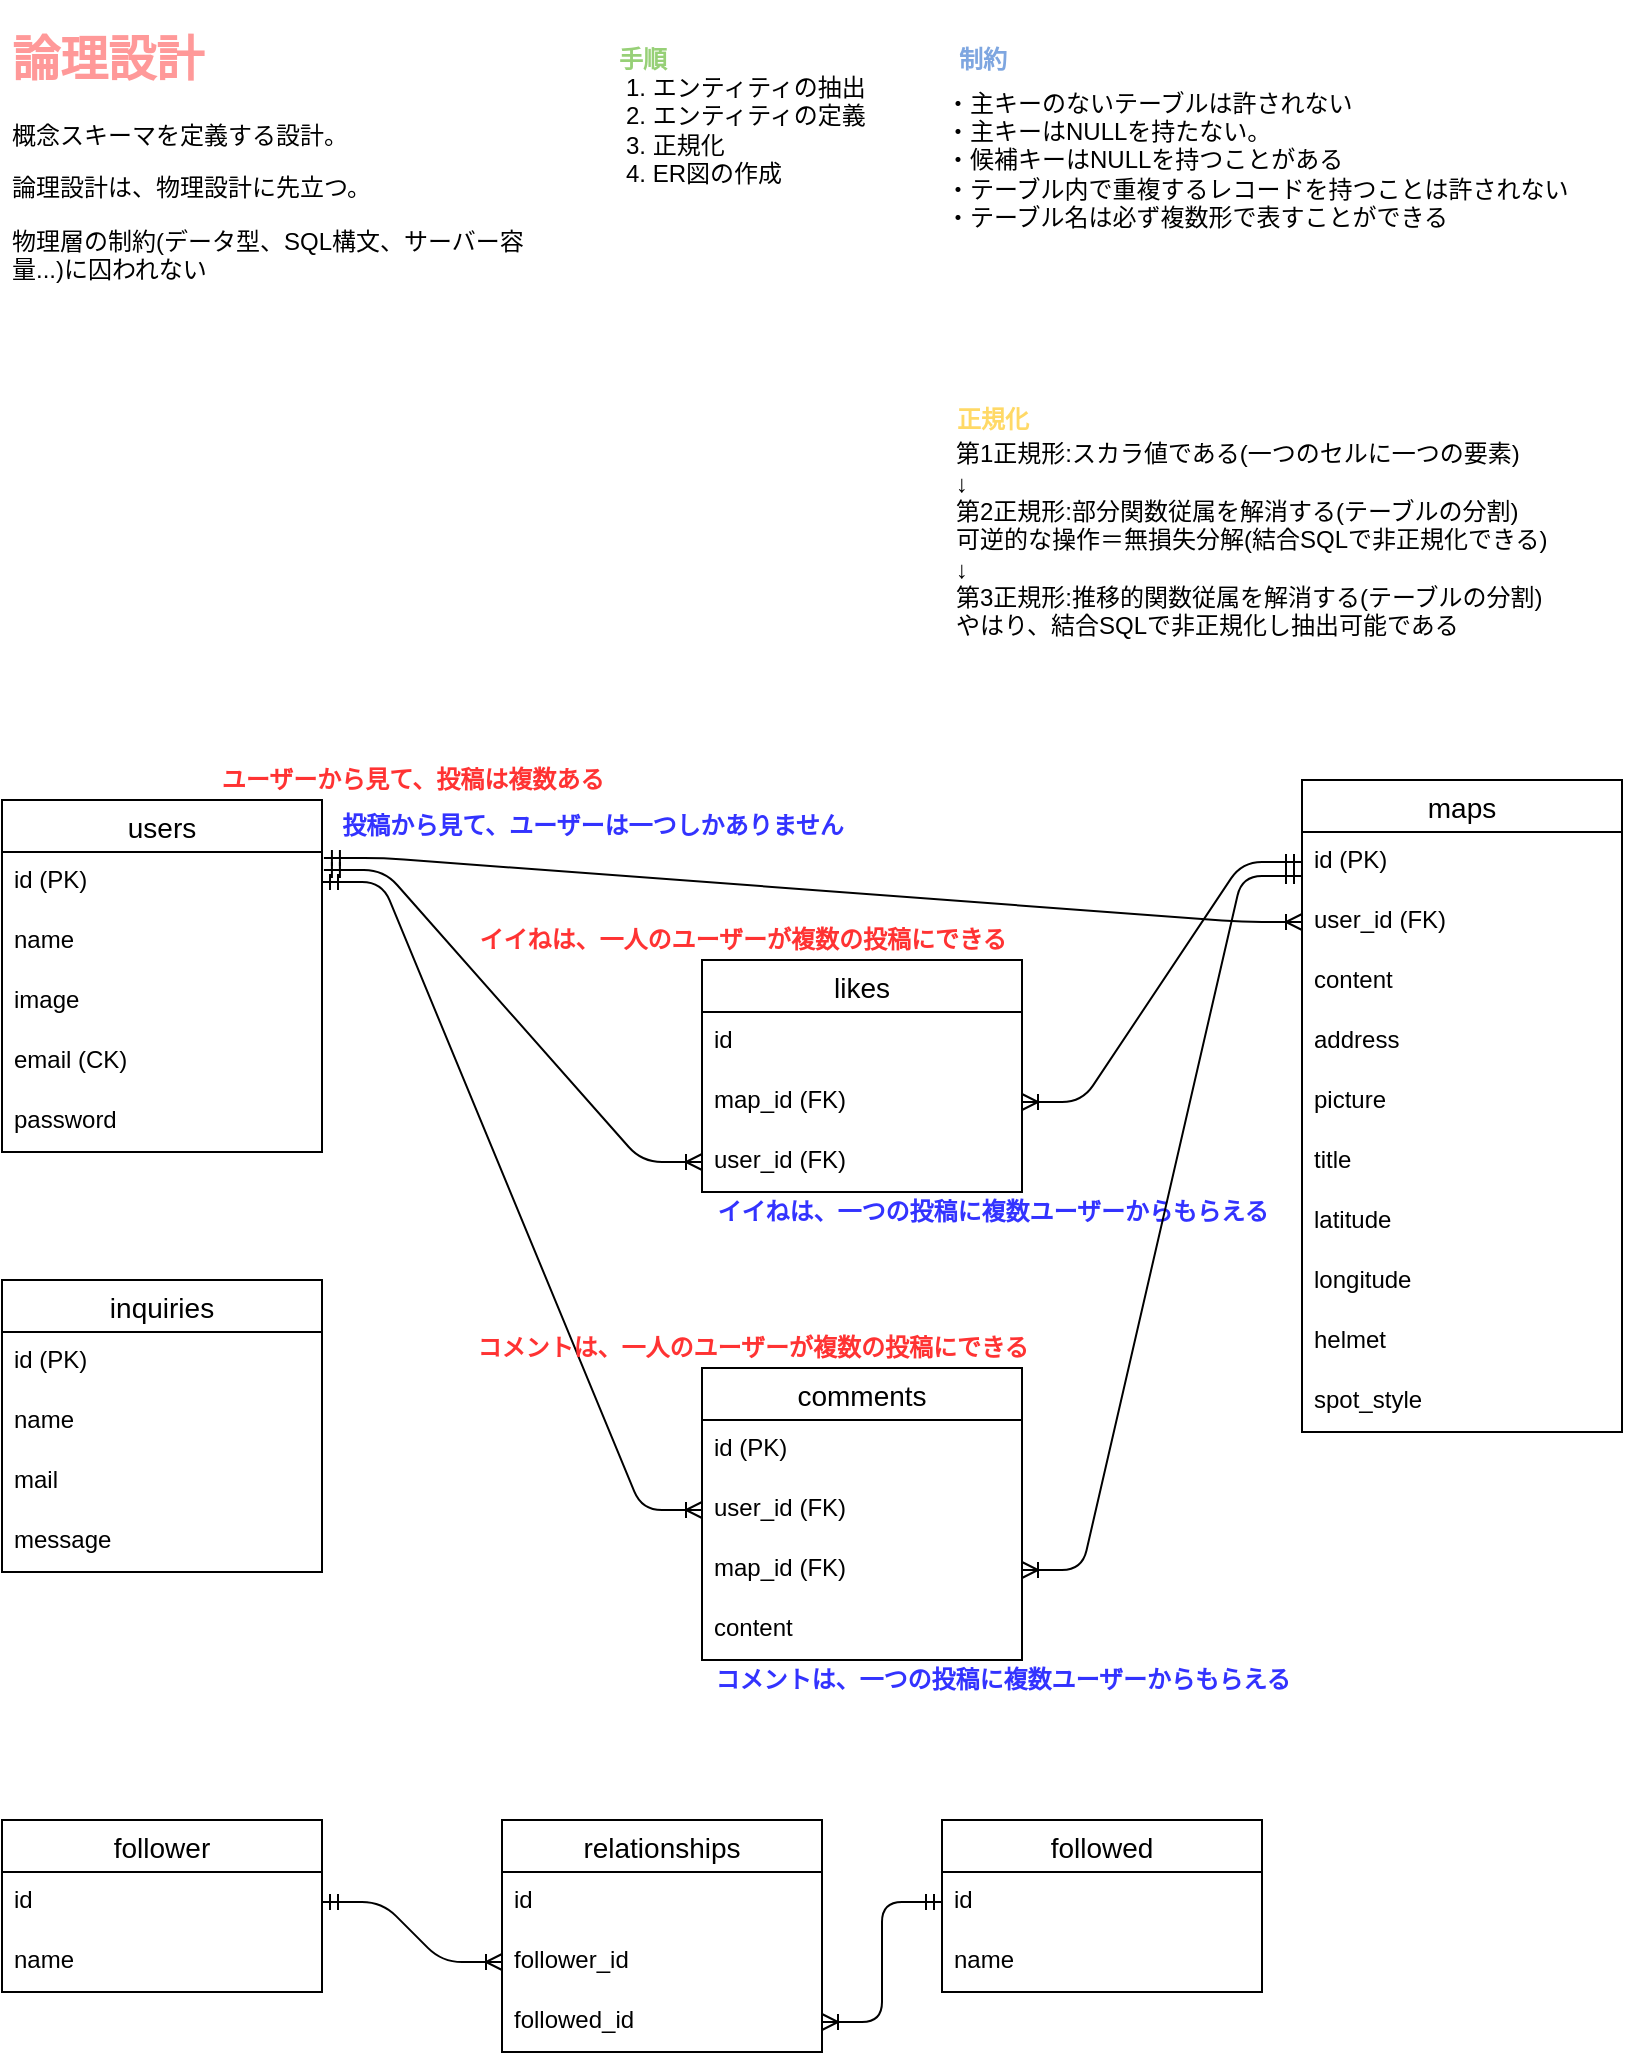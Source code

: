 <mxfile version="14.3.0" type="github">
  <diagram id="C5RBs43oDa-KdzZeNtuy" name="Page-1">
    <mxGraphModel dx="2349" dy="1843" grid="1" gridSize="10" guides="1" tooltips="1" connect="1" arrows="1" fold="1" page="1" pageScale="1" pageWidth="827" pageHeight="1169" math="0" shadow="0">
      <root>
        <mxCell id="WIyWlLk6GJQsqaUBKTNV-0" />
        <mxCell id="WIyWlLk6GJQsqaUBKTNV-1" parent="WIyWlLk6GJQsqaUBKTNV-0" />
        <mxCell id="j5EvmvPdPxWesLOsgkeJ-2" value="comments" style="swimlane;fontStyle=0;childLayout=stackLayout;horizontal=1;startSize=26;horizontalStack=0;resizeParent=1;resizeParentMax=0;resizeLast=0;collapsible=1;marginBottom=0;align=center;fontSize=14;" vertex="1" parent="WIyWlLk6GJQsqaUBKTNV-1">
          <mxGeometry x="359" y="754" width="160" height="146" as="geometry" />
        </mxCell>
        <mxCell id="j5EvmvPdPxWesLOsgkeJ-3" value="id (PK)" style="text;strokeColor=none;fillColor=none;spacingLeft=4;spacingRight=4;overflow=hidden;rotatable=0;points=[[0,0.5],[1,0.5]];portConstraint=eastwest;fontSize=12;" vertex="1" parent="j5EvmvPdPxWesLOsgkeJ-2">
          <mxGeometry y="26" width="160" height="30" as="geometry" />
        </mxCell>
        <mxCell id="j5EvmvPdPxWesLOsgkeJ-4" value="user_id (FK)" style="text;strokeColor=none;fillColor=none;spacingLeft=4;spacingRight=4;overflow=hidden;rotatable=0;points=[[0,0.5],[1,0.5]];portConstraint=eastwest;fontSize=12;" vertex="1" parent="j5EvmvPdPxWesLOsgkeJ-2">
          <mxGeometry y="56" width="160" height="30" as="geometry" />
        </mxCell>
        <mxCell id="j5EvmvPdPxWesLOsgkeJ-5" value="map_id (FK)" style="text;strokeColor=none;fillColor=none;spacingLeft=4;spacingRight=4;overflow=hidden;rotatable=0;points=[[0,0.5],[1,0.5]];portConstraint=eastwest;fontSize=12;" vertex="1" parent="j5EvmvPdPxWesLOsgkeJ-2">
          <mxGeometry y="86" width="160" height="30" as="geometry" />
        </mxCell>
        <mxCell id="j5EvmvPdPxWesLOsgkeJ-55" value="content" style="text;strokeColor=none;fillColor=none;spacingLeft=4;spacingRight=4;overflow=hidden;rotatable=0;points=[[0,0.5],[1,0.5]];portConstraint=eastwest;fontSize=12;" vertex="1" parent="j5EvmvPdPxWesLOsgkeJ-2">
          <mxGeometry y="116" width="160" height="30" as="geometry" />
        </mxCell>
        <mxCell id="j5EvmvPdPxWesLOsgkeJ-19" value="users" style="swimlane;fontStyle=0;childLayout=stackLayout;horizontal=1;startSize=26;horizontalStack=0;resizeParent=1;resizeParentMax=0;resizeLast=0;collapsible=1;marginBottom=0;align=center;fontSize=14;" vertex="1" parent="WIyWlLk6GJQsqaUBKTNV-1">
          <mxGeometry x="9" y="470" width="160" height="176" as="geometry" />
        </mxCell>
        <mxCell id="j5EvmvPdPxWesLOsgkeJ-20" value="id (PK)" style="text;strokeColor=none;fillColor=none;spacingLeft=4;spacingRight=4;overflow=hidden;rotatable=0;points=[[0,0.5],[1,0.5]];portConstraint=eastwest;fontSize=12;" vertex="1" parent="j5EvmvPdPxWesLOsgkeJ-19">
          <mxGeometry y="26" width="160" height="30" as="geometry" />
        </mxCell>
        <mxCell id="j5EvmvPdPxWesLOsgkeJ-22" value="name" style="text;strokeColor=none;fillColor=none;spacingLeft=4;spacingRight=4;overflow=hidden;rotatable=0;points=[[0,0.5],[1,0.5]];portConstraint=eastwest;fontSize=12;" vertex="1" parent="j5EvmvPdPxWesLOsgkeJ-19">
          <mxGeometry y="56" width="160" height="30" as="geometry" />
        </mxCell>
        <mxCell id="j5EvmvPdPxWesLOsgkeJ-56" value="image" style="text;strokeColor=none;fillColor=none;spacingLeft=4;spacingRight=4;overflow=hidden;rotatable=0;points=[[0,0.5],[1,0.5]];portConstraint=eastwest;fontSize=12;" vertex="1" parent="j5EvmvPdPxWesLOsgkeJ-19">
          <mxGeometry y="86" width="160" height="30" as="geometry" />
        </mxCell>
        <mxCell id="j5EvmvPdPxWesLOsgkeJ-57" value="email (CK)" style="text;strokeColor=none;fillColor=none;spacingLeft=4;spacingRight=4;overflow=hidden;rotatable=0;points=[[0,0.5],[1,0.5]];portConstraint=eastwest;fontSize=12;" vertex="1" parent="j5EvmvPdPxWesLOsgkeJ-19">
          <mxGeometry y="116" width="160" height="30" as="geometry" />
        </mxCell>
        <mxCell id="j5EvmvPdPxWesLOsgkeJ-58" value="password" style="text;strokeColor=none;fillColor=none;spacingLeft=4;spacingRight=4;overflow=hidden;rotatable=0;points=[[0,0.5],[1,0.5]];portConstraint=eastwest;fontSize=12;" vertex="1" parent="j5EvmvPdPxWesLOsgkeJ-19">
          <mxGeometry y="146" width="160" height="30" as="geometry" />
        </mxCell>
        <mxCell id="j5EvmvPdPxWesLOsgkeJ-23" value="inquiries" style="swimlane;fontStyle=0;childLayout=stackLayout;horizontal=1;startSize=26;horizontalStack=0;resizeParent=1;resizeParentMax=0;resizeLast=0;collapsible=1;marginBottom=0;align=center;fontSize=14;" vertex="1" parent="WIyWlLk6GJQsqaUBKTNV-1">
          <mxGeometry x="9" y="710" width="160" height="146" as="geometry" />
        </mxCell>
        <mxCell id="j5EvmvPdPxWesLOsgkeJ-24" value="id (PK)" style="text;strokeColor=none;fillColor=none;spacingLeft=4;spacingRight=4;overflow=hidden;rotatable=0;points=[[0,0.5],[1,0.5]];portConstraint=eastwest;fontSize=12;" vertex="1" parent="j5EvmvPdPxWesLOsgkeJ-23">
          <mxGeometry y="26" width="160" height="30" as="geometry" />
        </mxCell>
        <mxCell id="j5EvmvPdPxWesLOsgkeJ-25" value="name" style="text;strokeColor=none;fillColor=none;spacingLeft=4;spacingRight=4;overflow=hidden;rotatable=0;points=[[0,0.5],[1,0.5]];portConstraint=eastwest;fontSize=12;" vertex="1" parent="j5EvmvPdPxWesLOsgkeJ-23">
          <mxGeometry y="56" width="160" height="30" as="geometry" />
        </mxCell>
        <mxCell id="j5EvmvPdPxWesLOsgkeJ-54" value="mail" style="text;strokeColor=none;fillColor=none;spacingLeft=4;spacingRight=4;overflow=hidden;rotatable=0;points=[[0,0.5],[1,0.5]];portConstraint=eastwest;fontSize=12;" vertex="1" parent="j5EvmvPdPxWesLOsgkeJ-23">
          <mxGeometry y="86" width="160" height="30" as="geometry" />
        </mxCell>
        <mxCell id="j5EvmvPdPxWesLOsgkeJ-26" value="message" style="text;strokeColor=none;fillColor=none;spacingLeft=4;spacingRight=4;overflow=hidden;rotatable=0;points=[[0,0.5],[1,0.5]];portConstraint=eastwest;fontSize=12;" vertex="1" parent="j5EvmvPdPxWesLOsgkeJ-23">
          <mxGeometry y="116" width="160" height="30" as="geometry" />
        </mxCell>
        <mxCell id="j5EvmvPdPxWesLOsgkeJ-27" value="likes" style="swimlane;fontStyle=0;childLayout=stackLayout;horizontal=1;startSize=26;horizontalStack=0;resizeParent=1;resizeParentMax=0;resizeLast=0;collapsible=1;marginBottom=0;align=center;fontSize=14;" vertex="1" parent="WIyWlLk6GJQsqaUBKTNV-1">
          <mxGeometry x="359" y="550" width="160" height="116" as="geometry" />
        </mxCell>
        <mxCell id="j5EvmvPdPxWesLOsgkeJ-28" value="id" style="text;strokeColor=none;fillColor=none;spacingLeft=4;spacingRight=4;overflow=hidden;rotatable=0;points=[[0,0.5],[1,0.5]];portConstraint=eastwest;fontSize=12;" vertex="1" parent="j5EvmvPdPxWesLOsgkeJ-27">
          <mxGeometry y="26" width="160" height="30" as="geometry" />
        </mxCell>
        <mxCell id="j5EvmvPdPxWesLOsgkeJ-29" value="map_id (FK)" style="text;strokeColor=none;fillColor=none;spacingLeft=4;spacingRight=4;overflow=hidden;rotatable=0;points=[[0,0.5],[1,0.5]];portConstraint=eastwest;fontSize=12;" vertex="1" parent="j5EvmvPdPxWesLOsgkeJ-27">
          <mxGeometry y="56" width="160" height="30" as="geometry" />
        </mxCell>
        <mxCell id="j5EvmvPdPxWesLOsgkeJ-30" value="user_id (FK)" style="text;strokeColor=none;fillColor=none;spacingLeft=4;spacingRight=4;overflow=hidden;rotatable=0;points=[[0,0.5],[1,0.5]];portConstraint=eastwest;fontSize=12;" vertex="1" parent="j5EvmvPdPxWesLOsgkeJ-27">
          <mxGeometry y="86" width="160" height="30" as="geometry" />
        </mxCell>
        <mxCell id="j5EvmvPdPxWesLOsgkeJ-31" value="maps" style="swimlane;fontStyle=0;childLayout=stackLayout;horizontal=1;startSize=26;horizontalStack=0;resizeParent=1;resizeParentMax=0;resizeLast=0;collapsible=1;marginBottom=0;align=center;fontSize=14;" vertex="1" parent="WIyWlLk6GJQsqaUBKTNV-1">
          <mxGeometry x="659" y="460" width="160" height="326" as="geometry" />
        </mxCell>
        <mxCell id="j5EvmvPdPxWesLOsgkeJ-32" value="id (PK)" style="text;strokeColor=none;fillColor=none;spacingLeft=4;spacingRight=4;overflow=hidden;rotatable=0;points=[[0,0.5],[1,0.5]];portConstraint=eastwest;fontSize=12;" vertex="1" parent="j5EvmvPdPxWesLOsgkeJ-31">
          <mxGeometry y="26" width="160" height="30" as="geometry" />
        </mxCell>
        <mxCell id="j5EvmvPdPxWesLOsgkeJ-50" value="user_id (FK)" style="text;strokeColor=none;fillColor=none;spacingLeft=4;spacingRight=4;overflow=hidden;rotatable=0;points=[[0,0.5],[1,0.5]];portConstraint=eastwest;fontSize=12;" vertex="1" parent="j5EvmvPdPxWesLOsgkeJ-31">
          <mxGeometry y="56" width="160" height="30" as="geometry" />
        </mxCell>
        <mxCell id="j5EvmvPdPxWesLOsgkeJ-46" value="content" style="text;strokeColor=none;fillColor=none;spacingLeft=4;spacingRight=4;overflow=hidden;rotatable=0;points=[[0,0.5],[1,0.5]];portConstraint=eastwest;fontSize=12;" vertex="1" parent="j5EvmvPdPxWesLOsgkeJ-31">
          <mxGeometry y="86" width="160" height="30" as="geometry" />
        </mxCell>
        <mxCell id="j5EvmvPdPxWesLOsgkeJ-33" value="address&#xa;" style="text;strokeColor=none;fillColor=none;spacingLeft=4;spacingRight=4;overflow=hidden;rotatable=0;points=[[0,0.5],[1,0.5]];portConstraint=eastwest;fontSize=12;" vertex="1" parent="j5EvmvPdPxWesLOsgkeJ-31">
          <mxGeometry y="116" width="160" height="30" as="geometry" />
        </mxCell>
        <mxCell id="j5EvmvPdPxWesLOsgkeJ-49" value="picture" style="text;strokeColor=none;fillColor=none;spacingLeft=4;spacingRight=4;overflow=hidden;rotatable=0;points=[[0,0.5],[1,0.5]];portConstraint=eastwest;fontSize=12;" vertex="1" parent="j5EvmvPdPxWesLOsgkeJ-31">
          <mxGeometry y="146" width="160" height="30" as="geometry" />
        </mxCell>
        <mxCell id="j5EvmvPdPxWesLOsgkeJ-53" value="title" style="text;strokeColor=none;fillColor=none;spacingLeft=4;spacingRight=4;overflow=hidden;rotatable=0;points=[[0,0.5],[1,0.5]];portConstraint=eastwest;fontSize=12;" vertex="1" parent="j5EvmvPdPxWesLOsgkeJ-31">
          <mxGeometry y="176" width="160" height="30" as="geometry" />
        </mxCell>
        <mxCell id="j5EvmvPdPxWesLOsgkeJ-34" value="latitude&#xa;" style="text;strokeColor=none;fillColor=none;spacingLeft=4;spacingRight=4;overflow=hidden;rotatable=0;points=[[0,0.5],[1,0.5]];portConstraint=eastwest;fontSize=12;" vertex="1" parent="j5EvmvPdPxWesLOsgkeJ-31">
          <mxGeometry y="206" width="160" height="30" as="geometry" />
        </mxCell>
        <mxCell id="j5EvmvPdPxWesLOsgkeJ-48" value="longitude" style="text;strokeColor=none;fillColor=none;spacingLeft=4;spacingRight=4;overflow=hidden;rotatable=0;points=[[0,0.5],[1,0.5]];portConstraint=eastwest;fontSize=12;" vertex="1" parent="j5EvmvPdPxWesLOsgkeJ-31">
          <mxGeometry y="236" width="160" height="30" as="geometry" />
        </mxCell>
        <mxCell id="j5EvmvPdPxWesLOsgkeJ-52" value="helmet" style="text;strokeColor=none;fillColor=none;spacingLeft=4;spacingRight=4;overflow=hidden;rotatable=0;points=[[0,0.5],[1,0.5]];portConstraint=eastwest;fontSize=12;" vertex="1" parent="j5EvmvPdPxWesLOsgkeJ-31">
          <mxGeometry y="266" width="160" height="30" as="geometry" />
        </mxCell>
        <mxCell id="j5EvmvPdPxWesLOsgkeJ-51" value="spot_style" style="text;strokeColor=none;fillColor=none;spacingLeft=4;spacingRight=4;overflow=hidden;rotatable=0;points=[[0,0.5],[1,0.5]];portConstraint=eastwest;fontSize=12;" vertex="1" parent="j5EvmvPdPxWesLOsgkeJ-31">
          <mxGeometry y="296" width="160" height="30" as="geometry" />
        </mxCell>
        <mxCell id="j5EvmvPdPxWesLOsgkeJ-35" value="relationships" style="swimlane;fontStyle=0;childLayout=stackLayout;horizontal=1;startSize=26;horizontalStack=0;resizeParent=1;resizeParentMax=0;resizeLast=0;collapsible=1;marginBottom=0;align=center;fontSize=14;" vertex="1" parent="WIyWlLk6GJQsqaUBKTNV-1">
          <mxGeometry x="259" y="980" width="160" height="116" as="geometry" />
        </mxCell>
        <mxCell id="j5EvmvPdPxWesLOsgkeJ-36" value="id" style="text;strokeColor=none;fillColor=none;spacingLeft=4;spacingRight=4;overflow=hidden;rotatable=0;points=[[0,0.5],[1,0.5]];portConstraint=eastwest;fontSize=12;" vertex="1" parent="j5EvmvPdPxWesLOsgkeJ-35">
          <mxGeometry y="26" width="160" height="30" as="geometry" />
        </mxCell>
        <mxCell id="j5EvmvPdPxWesLOsgkeJ-37" value="follower_id" style="text;strokeColor=none;fillColor=none;spacingLeft=4;spacingRight=4;overflow=hidden;rotatable=0;points=[[0,0.5],[1,0.5]];portConstraint=eastwest;fontSize=12;" vertex="1" parent="j5EvmvPdPxWesLOsgkeJ-35">
          <mxGeometry y="56" width="160" height="30" as="geometry" />
        </mxCell>
        <mxCell id="j5EvmvPdPxWesLOsgkeJ-38" value="followed_id" style="text;strokeColor=none;fillColor=none;spacingLeft=4;spacingRight=4;overflow=hidden;rotatable=0;points=[[0,0.5],[1,0.5]];portConstraint=eastwest;fontSize=12;" vertex="1" parent="j5EvmvPdPxWesLOsgkeJ-35">
          <mxGeometry y="86" width="160" height="30" as="geometry" />
        </mxCell>
        <mxCell id="j5EvmvPdPxWesLOsgkeJ-69" value="&lt;h1&gt;&lt;font color=&quot;#ff9999&quot;&gt;論理設計&lt;/font&gt;&lt;/h1&gt;&lt;p&gt;概念スキーマを定義する設計。&lt;/p&gt;&lt;p&gt;論理設計は、物理設計に先立つ。&lt;/p&gt;&lt;p&gt;物理層の制約(データ型、SQL構文、サーバー容量...)に囚われない&lt;/p&gt;" style="text;html=1;strokeColor=none;fillColor=none;spacing=5;spacingTop=-20;whiteSpace=wrap;overflow=hidden;rounded=0;" vertex="1" parent="WIyWlLk6GJQsqaUBKTNV-1">
          <mxGeometry x="9" y="80" width="270" height="260" as="geometry" />
        </mxCell>
        <mxCell id="j5EvmvPdPxWesLOsgkeJ-132" value="" style="edgeStyle=entityRelationEdgeStyle;fontSize=12;html=1;endArrow=ERoneToMany;startArrow=ERmandOne;exitX=1.006;exitY=0.1;exitDx=0;exitDy=0;entryX=0;entryY=0.5;entryDx=0;entryDy=0;exitPerimeter=0;" edge="1" parent="WIyWlLk6GJQsqaUBKTNV-1" source="j5EvmvPdPxWesLOsgkeJ-20" target="j5EvmvPdPxWesLOsgkeJ-50">
          <mxGeometry width="100" height="100" relative="1" as="geometry">
            <mxPoint x="219" y="520" as="sourcePoint" />
            <mxPoint x="319" y="420" as="targetPoint" />
          </mxGeometry>
        </mxCell>
        <mxCell id="j5EvmvPdPxWesLOsgkeJ-133" value="ユーザーから見て、投稿は複数ある" style="text;html=1;align=center;verticalAlign=middle;resizable=0;points=[];autosize=1;fontColor=#FF3333;fontStyle=1" vertex="1" parent="WIyWlLk6GJQsqaUBKTNV-1">
          <mxGeometry x="109" y="450" width="210" height="20" as="geometry" />
        </mxCell>
        <mxCell id="j5EvmvPdPxWesLOsgkeJ-135" value="follower" style="swimlane;fontStyle=0;childLayout=stackLayout;horizontal=1;startSize=26;horizontalStack=0;resizeParent=1;resizeParentMax=0;resizeLast=0;collapsible=1;marginBottom=0;align=center;fontSize=14;" vertex="1" parent="WIyWlLk6GJQsqaUBKTNV-1">
          <mxGeometry x="9" y="980" width="160" height="86" as="geometry" />
        </mxCell>
        <mxCell id="j5EvmvPdPxWesLOsgkeJ-136" value="id" style="text;strokeColor=none;fillColor=none;spacingLeft=4;spacingRight=4;overflow=hidden;rotatable=0;points=[[0,0.5],[1,0.5]];portConstraint=eastwest;fontSize=12;" vertex="1" parent="j5EvmvPdPxWesLOsgkeJ-135">
          <mxGeometry y="26" width="160" height="30" as="geometry" />
        </mxCell>
        <mxCell id="j5EvmvPdPxWesLOsgkeJ-137" value="name" style="text;strokeColor=none;fillColor=none;spacingLeft=4;spacingRight=4;overflow=hidden;rotatable=0;points=[[0,0.5],[1,0.5]];portConstraint=eastwest;fontSize=12;" vertex="1" parent="j5EvmvPdPxWesLOsgkeJ-135">
          <mxGeometry y="56" width="160" height="30" as="geometry" />
        </mxCell>
        <mxCell id="j5EvmvPdPxWesLOsgkeJ-139" value="followed" style="swimlane;fontStyle=0;childLayout=stackLayout;horizontal=1;startSize=26;horizontalStack=0;resizeParent=1;resizeParentMax=0;resizeLast=0;collapsible=1;marginBottom=0;align=center;fontSize=14;" vertex="1" parent="WIyWlLk6GJQsqaUBKTNV-1">
          <mxGeometry x="479" y="980" width="160" height="86" as="geometry" />
        </mxCell>
        <mxCell id="j5EvmvPdPxWesLOsgkeJ-140" value="id" style="text;strokeColor=none;fillColor=none;spacingLeft=4;spacingRight=4;overflow=hidden;rotatable=0;points=[[0,0.5],[1,0.5]];portConstraint=eastwest;fontSize=12;" vertex="1" parent="j5EvmvPdPxWesLOsgkeJ-139">
          <mxGeometry y="26" width="160" height="30" as="geometry" />
        </mxCell>
        <mxCell id="j5EvmvPdPxWesLOsgkeJ-141" value="name" style="text;strokeColor=none;fillColor=none;spacingLeft=4;spacingRight=4;overflow=hidden;rotatable=0;points=[[0,0.5],[1,0.5]];portConstraint=eastwest;fontSize=12;" vertex="1" parent="j5EvmvPdPxWesLOsgkeJ-139">
          <mxGeometry y="56" width="160" height="30" as="geometry" />
        </mxCell>
        <mxCell id="j5EvmvPdPxWesLOsgkeJ-143" value="" style="edgeStyle=entityRelationEdgeStyle;fontSize=12;html=1;endArrow=ERoneToMany;startArrow=ERmandOne;entryX=0;entryY=0.5;entryDx=0;entryDy=0;exitX=1;exitY=0.5;exitDx=0;exitDy=0;" edge="1" parent="WIyWlLk6GJQsqaUBKTNV-1" source="j5EvmvPdPxWesLOsgkeJ-136" target="j5EvmvPdPxWesLOsgkeJ-37">
          <mxGeometry width="100" height="100" relative="1" as="geometry">
            <mxPoint x="119" y="990" as="sourcePoint" />
            <mxPoint x="219" y="890" as="targetPoint" />
          </mxGeometry>
        </mxCell>
        <mxCell id="j5EvmvPdPxWesLOsgkeJ-145" value="" style="edgeStyle=entityRelationEdgeStyle;fontSize=12;html=1;endArrow=ERoneToMany;startArrow=ERmandOne;entryX=1;entryY=0.5;entryDx=0;entryDy=0;exitX=0;exitY=0.5;exitDx=0;exitDy=0;" edge="1" parent="WIyWlLk6GJQsqaUBKTNV-1" source="j5EvmvPdPxWesLOsgkeJ-140" target="j5EvmvPdPxWesLOsgkeJ-38">
          <mxGeometry width="100" height="100" relative="1" as="geometry">
            <mxPoint x="209" y="990" as="sourcePoint" />
            <mxPoint x="309" y="890" as="targetPoint" />
          </mxGeometry>
        </mxCell>
        <mxCell id="j5EvmvPdPxWesLOsgkeJ-147" value="" style="edgeStyle=entityRelationEdgeStyle;fontSize=12;html=1;endArrow=ERoneToMany;startArrow=ERmandOne;entryX=0;entryY=0.5;entryDx=0;entryDy=0;exitX=1.006;exitY=0.3;exitDx=0;exitDy=0;exitPerimeter=0;" edge="1" parent="WIyWlLk6GJQsqaUBKTNV-1" source="j5EvmvPdPxWesLOsgkeJ-20" target="j5EvmvPdPxWesLOsgkeJ-30">
          <mxGeometry width="100" height="100" relative="1" as="geometry">
            <mxPoint x="209" y="520" as="sourcePoint" />
            <mxPoint x="339" y="650" as="targetPoint" />
          </mxGeometry>
        </mxCell>
        <mxCell id="j5EvmvPdPxWesLOsgkeJ-148" value="" style="edgeStyle=entityRelationEdgeStyle;fontSize=12;html=1;endArrow=ERoneToMany;startArrow=ERmandOne;entryX=1;entryY=0.5;entryDx=0;entryDy=0;exitX=0;exitY=0.5;exitDx=0;exitDy=0;" edge="1" parent="WIyWlLk6GJQsqaUBKTNV-1" source="j5EvmvPdPxWesLOsgkeJ-32" target="j5EvmvPdPxWesLOsgkeJ-29">
          <mxGeometry width="100" height="100" relative="1" as="geometry">
            <mxPoint x="464" y="750" as="sourcePoint" />
            <mxPoint x="564" y="650" as="targetPoint" />
          </mxGeometry>
        </mxCell>
        <mxCell id="j5EvmvPdPxWesLOsgkeJ-149" value="コメントは、一つの投稿に複数ユーザーからもらえる" style="text;html=1;align=center;verticalAlign=middle;resizable=0;points=[];autosize=1;fontColor=#3333FF;fontStyle=1" vertex="1" parent="WIyWlLk6GJQsqaUBKTNV-1">
          <mxGeometry x="359" y="900" width="300" height="20" as="geometry" />
        </mxCell>
        <mxCell id="j5EvmvPdPxWesLOsgkeJ-150" value="イイねは、一つの投稿に複数ユーザーからもらえる" style="text;html=1;align=center;verticalAlign=middle;resizable=0;points=[];autosize=1;fontColor=#3333FF;fontStyle=1" vertex="1" parent="WIyWlLk6GJQsqaUBKTNV-1">
          <mxGeometry x="359" y="666" width="290" height="20" as="geometry" />
        </mxCell>
        <mxCell id="j5EvmvPdPxWesLOsgkeJ-151" value="イイねは、一人のユーザーが複数の投稿にできる" style="text;html=1;align=center;verticalAlign=middle;resizable=0;points=[];autosize=1;fontColor=#FF3333;fontStyle=1" vertex="1" parent="WIyWlLk6GJQsqaUBKTNV-1">
          <mxGeometry x="239" y="530" width="280" height="20" as="geometry" />
        </mxCell>
        <mxCell id="j5EvmvPdPxWesLOsgkeJ-152" value="" style="edgeStyle=entityRelationEdgeStyle;fontSize=12;html=1;endArrow=ERoneToMany;startArrow=ERmandOne;entryX=0;entryY=0.5;entryDx=0;entryDy=0;exitX=1;exitY=0.5;exitDx=0;exitDy=0;" edge="1" parent="WIyWlLk6GJQsqaUBKTNV-1" source="j5EvmvPdPxWesLOsgkeJ-20" target="j5EvmvPdPxWesLOsgkeJ-4">
          <mxGeometry width="100" height="100" relative="1" as="geometry">
            <mxPoint x="201" y="511" as="sourcePoint" />
            <mxPoint x="339" y="730" as="targetPoint" />
          </mxGeometry>
        </mxCell>
        <mxCell id="j5EvmvPdPxWesLOsgkeJ-153" value="" style="edgeStyle=entityRelationEdgeStyle;fontSize=12;html=1;endArrow=ERoneToMany;startArrow=ERmandOne;entryX=1;entryY=0.5;entryDx=0;entryDy=0;exitX=0;exitY=0.733;exitDx=0;exitDy=0;exitPerimeter=0;" edge="1" parent="WIyWlLk6GJQsqaUBKTNV-1" source="j5EvmvPdPxWesLOsgkeJ-32" target="j5EvmvPdPxWesLOsgkeJ-5">
          <mxGeometry width="100" height="100" relative="1" as="geometry">
            <mxPoint x="619" y="700" as="sourcePoint" />
            <mxPoint x="609" y="730" as="targetPoint" />
          </mxGeometry>
        </mxCell>
        <mxCell id="j5EvmvPdPxWesLOsgkeJ-156" value="コメントは、一人のユーザーが複数の投稿にできる" style="text;html=1;align=center;verticalAlign=middle;resizable=0;points=[];autosize=1;fontColor=#FF3333;fontStyle=1" vertex="1" parent="WIyWlLk6GJQsqaUBKTNV-1">
          <mxGeometry x="239" y="734" width="290" height="20" as="geometry" />
        </mxCell>
        <mxCell id="j5EvmvPdPxWesLOsgkeJ-197" value="" style="group" vertex="1" connectable="0" parent="WIyWlLk6GJQsqaUBKTNV-1">
          <mxGeometry x="479" y="90" width="330" height="100" as="geometry" />
        </mxCell>
        <mxCell id="j5EvmvPdPxWesLOsgkeJ-71" value="・主キーのないテーブルは許されない&lt;br&gt;・主キーはNULLを持たない。&lt;br&gt;・候補キーはNULLを持つことがある&lt;br&gt;・テーブル内で重複するレコードを持つことは許されない&lt;br&gt;・テーブル名は必ず複数形で表すことができる" style="text;html=1;align=left;verticalAlign=middle;resizable=0;points=[];autosize=1;" vertex="1" parent="j5EvmvPdPxWesLOsgkeJ-197">
          <mxGeometry y="20" width="330" height="80" as="geometry" />
        </mxCell>
        <mxCell id="j5EvmvPdPxWesLOsgkeJ-124" value="&lt;b&gt;&lt;font color=&quot;#7ea6e0&quot;&gt;制約&lt;/font&gt;&lt;/b&gt;" style="text;html=1;align=center;verticalAlign=middle;resizable=0;points=[];autosize=1;" vertex="1" parent="j5EvmvPdPxWesLOsgkeJ-197">
          <mxGeometry width="40" height="20" as="geometry" />
        </mxCell>
        <mxCell id="j5EvmvPdPxWesLOsgkeJ-198" value="" style="group" vertex="1" connectable="0" parent="WIyWlLk6GJQsqaUBKTNV-1">
          <mxGeometry x="479" y="270" width="315" height="120" as="geometry" />
        </mxCell>
        <mxCell id="j5EvmvPdPxWesLOsgkeJ-0" value="第1正規形:スカラ値である(一つのセルに一つの要素)&lt;br&gt;↓&lt;br&gt;第2正規形:部分関数従属を解消する(テーブルの分割)&lt;br&gt;可逆的な操作＝無損失分解(結合SQLで非正規化できる)&lt;br&gt;↓&lt;br&gt;第3正規形:推移的関数従属を解消する(テーブルの分割)&lt;br&gt;やはり、結合SQLで非正規化し抽出可能である" style="text;html=1;align=left;verticalAlign=middle;resizable=0;points=[];autosize=1;" vertex="1" parent="j5EvmvPdPxWesLOsgkeJ-198">
          <mxGeometry x="5" y="20" width="310" height="100" as="geometry" />
        </mxCell>
        <mxCell id="j5EvmvPdPxWesLOsgkeJ-125" value="&lt;b&gt;&lt;font color=&quot;#ffd966&quot;&gt;正規化&lt;/font&gt;&lt;/b&gt;" style="text;html=1;align=center;verticalAlign=middle;resizable=0;points=[];autosize=1;" vertex="1" parent="j5EvmvPdPxWesLOsgkeJ-198">
          <mxGeometry width="50" height="20" as="geometry" />
        </mxCell>
        <mxCell id="j5EvmvPdPxWesLOsgkeJ-199" value="" style="group" vertex="1" connectable="0" parent="WIyWlLk6GJQsqaUBKTNV-1">
          <mxGeometry x="309" y="90" width="150" height="80" as="geometry" />
        </mxCell>
        <mxCell id="j5EvmvPdPxWesLOsgkeJ-70" value="1. エンティティの抽出&lt;br&gt;2. エンティティの定義&lt;br&gt;3. 正規化&lt;br&gt;4. ER図の作成" style="text;whiteSpace=wrap;html=1;" vertex="1" parent="j5EvmvPdPxWesLOsgkeJ-199">
          <mxGeometry x="10" y="10" width="140" height="70" as="geometry" />
        </mxCell>
        <mxCell id="j5EvmvPdPxWesLOsgkeJ-120" value="&lt;font color=&quot;#97d077&quot;&gt;&lt;b&gt;手順&lt;/b&gt;&lt;/font&gt;" style="text;html=1;align=center;verticalAlign=middle;resizable=0;points=[];autosize=1;" vertex="1" parent="j5EvmvPdPxWesLOsgkeJ-199">
          <mxGeometry width="40" height="20" as="geometry" />
        </mxCell>
        <mxCell id="j5EvmvPdPxWesLOsgkeJ-205" value="&lt;br style=&quot;&quot;&gt;&lt;span style=&quot;&quot;&gt;投稿から見て、ユーザーは一つしかありません&lt;/span&gt;" style="text;html=1;align=center;verticalAlign=middle;resizable=0;points=[];autosize=1;fontColor=#3333FF;fontStyle=1" vertex="1" parent="WIyWlLk6GJQsqaUBKTNV-1">
          <mxGeometry x="169" y="460" width="270" height="30" as="geometry" />
        </mxCell>
      </root>
    </mxGraphModel>
  </diagram>
</mxfile>
